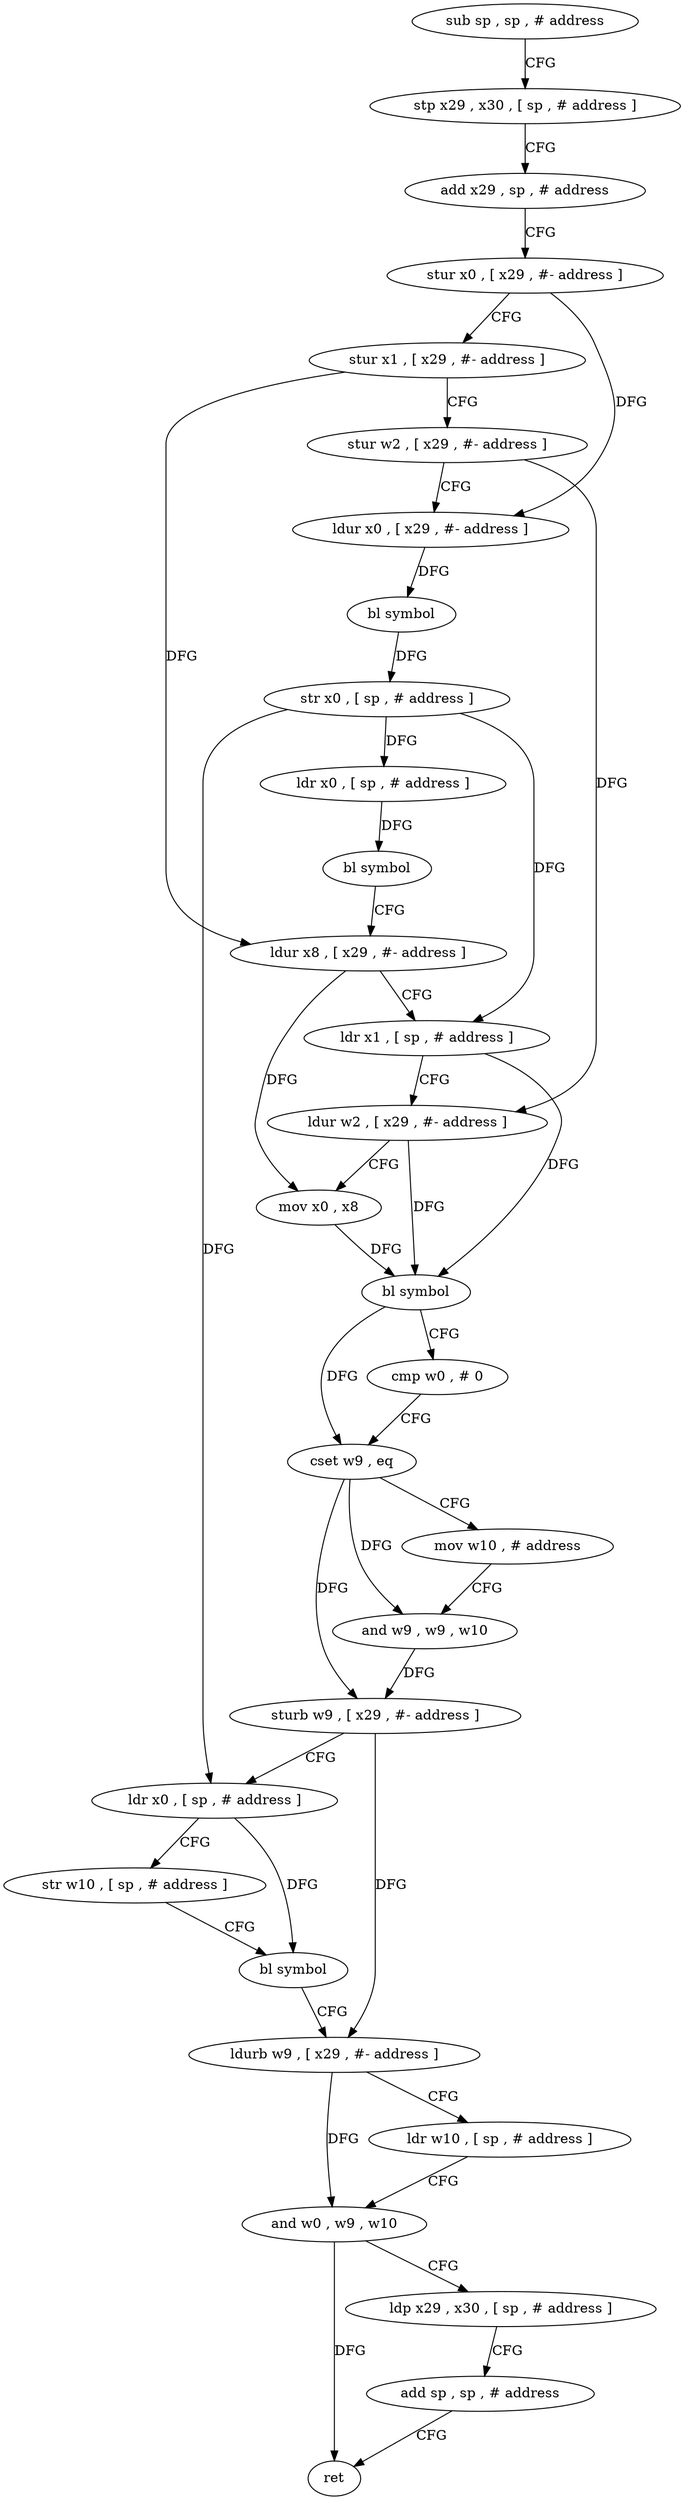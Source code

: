 digraph "func" {
"4218524" [label = "sub sp , sp , # address" ]
"4218528" [label = "stp x29 , x30 , [ sp , # address ]" ]
"4218532" [label = "add x29 , sp , # address" ]
"4218536" [label = "stur x0 , [ x29 , #- address ]" ]
"4218540" [label = "stur x1 , [ x29 , #- address ]" ]
"4218544" [label = "stur w2 , [ x29 , #- address ]" ]
"4218548" [label = "ldur x0 , [ x29 , #- address ]" ]
"4218552" [label = "bl symbol" ]
"4218556" [label = "str x0 , [ sp , # address ]" ]
"4218560" [label = "ldr x0 , [ sp , # address ]" ]
"4218564" [label = "bl symbol" ]
"4218568" [label = "ldur x8 , [ x29 , #- address ]" ]
"4218572" [label = "ldr x1 , [ sp , # address ]" ]
"4218576" [label = "ldur w2 , [ x29 , #- address ]" ]
"4218580" [label = "mov x0 , x8" ]
"4218584" [label = "bl symbol" ]
"4218588" [label = "cmp w0 , # 0" ]
"4218592" [label = "cset w9 , eq" ]
"4218596" [label = "mov w10 , # address" ]
"4218600" [label = "and w9 , w9 , w10" ]
"4218604" [label = "sturb w9 , [ x29 , #- address ]" ]
"4218608" [label = "ldr x0 , [ sp , # address ]" ]
"4218612" [label = "str w10 , [ sp , # address ]" ]
"4218616" [label = "bl symbol" ]
"4218620" [label = "ldurb w9 , [ x29 , #- address ]" ]
"4218624" [label = "ldr w10 , [ sp , # address ]" ]
"4218628" [label = "and w0 , w9 , w10" ]
"4218632" [label = "ldp x29 , x30 , [ sp , # address ]" ]
"4218636" [label = "add sp , sp , # address" ]
"4218640" [label = "ret" ]
"4218524" -> "4218528" [ label = "CFG" ]
"4218528" -> "4218532" [ label = "CFG" ]
"4218532" -> "4218536" [ label = "CFG" ]
"4218536" -> "4218540" [ label = "CFG" ]
"4218536" -> "4218548" [ label = "DFG" ]
"4218540" -> "4218544" [ label = "CFG" ]
"4218540" -> "4218568" [ label = "DFG" ]
"4218544" -> "4218548" [ label = "CFG" ]
"4218544" -> "4218576" [ label = "DFG" ]
"4218548" -> "4218552" [ label = "DFG" ]
"4218552" -> "4218556" [ label = "DFG" ]
"4218556" -> "4218560" [ label = "DFG" ]
"4218556" -> "4218572" [ label = "DFG" ]
"4218556" -> "4218608" [ label = "DFG" ]
"4218560" -> "4218564" [ label = "DFG" ]
"4218564" -> "4218568" [ label = "CFG" ]
"4218568" -> "4218572" [ label = "CFG" ]
"4218568" -> "4218580" [ label = "DFG" ]
"4218572" -> "4218576" [ label = "CFG" ]
"4218572" -> "4218584" [ label = "DFG" ]
"4218576" -> "4218580" [ label = "CFG" ]
"4218576" -> "4218584" [ label = "DFG" ]
"4218580" -> "4218584" [ label = "DFG" ]
"4218584" -> "4218588" [ label = "CFG" ]
"4218584" -> "4218592" [ label = "DFG" ]
"4218588" -> "4218592" [ label = "CFG" ]
"4218592" -> "4218596" [ label = "CFG" ]
"4218592" -> "4218600" [ label = "DFG" ]
"4218592" -> "4218604" [ label = "DFG" ]
"4218596" -> "4218600" [ label = "CFG" ]
"4218600" -> "4218604" [ label = "DFG" ]
"4218604" -> "4218608" [ label = "CFG" ]
"4218604" -> "4218620" [ label = "DFG" ]
"4218608" -> "4218612" [ label = "CFG" ]
"4218608" -> "4218616" [ label = "DFG" ]
"4218612" -> "4218616" [ label = "CFG" ]
"4218616" -> "4218620" [ label = "CFG" ]
"4218620" -> "4218624" [ label = "CFG" ]
"4218620" -> "4218628" [ label = "DFG" ]
"4218624" -> "4218628" [ label = "CFG" ]
"4218628" -> "4218632" [ label = "CFG" ]
"4218628" -> "4218640" [ label = "DFG" ]
"4218632" -> "4218636" [ label = "CFG" ]
"4218636" -> "4218640" [ label = "CFG" ]
}

